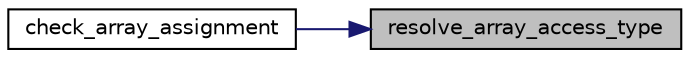 digraph "resolve_array_access_type"
{
 // LATEX_PDF_SIZE
  edge [fontname="Helvetica",fontsize="10",labelfontname="Helvetica",labelfontsize="10"];
  node [fontname="Helvetica",fontsize="10",shape=record];
  rankdir="RL";
  Node1 [label="resolve_array_access_type",height=0.2,width=0.4,color="black", fillcolor="grey75", style="filled", fontcolor="black",tooltip=" "];
  Node1 -> Node2 [dir="back",color="midnightblue",fontsize="10",style="solid",fontname="Helvetica"];
  Node2 [label="check_array_assignment",height=0.2,width=0.4,color="black", fillcolor="white", style="filled",URL="$d6/d4c/assignment__validation_8c.html#adafad0061063a9ae298f6233978de3b1",tooltip=" "];
}
